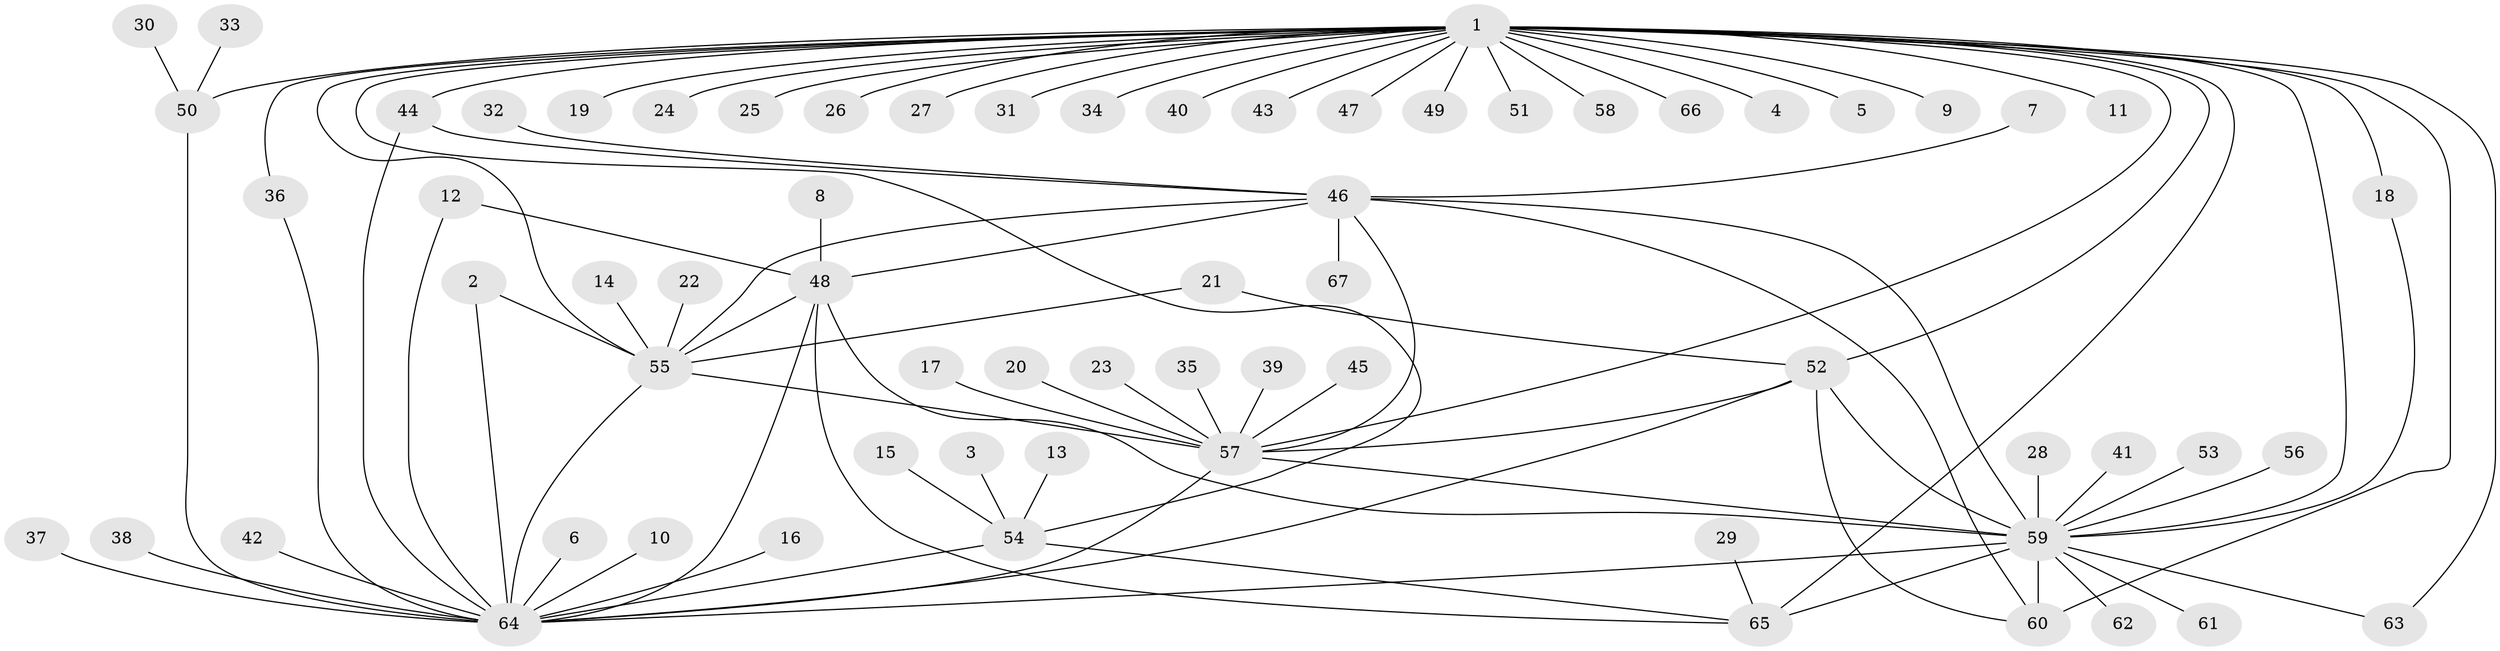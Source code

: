 // original degree distribution, {1: 0.5488721804511278, 43: 0.007518796992481203, 8: 0.015037593984962405, 5: 0.06015037593984962, 14: 0.007518796992481203, 3: 0.06015037593984962, 6: 0.022556390977443608, 20: 0.007518796992481203, 7: 0.015037593984962405, 2: 0.21804511278195488, 16: 0.007518796992481203, 10: 0.007518796992481203, 4: 0.022556390977443608}
// Generated by graph-tools (version 1.1) at 2025/26/03/09/25 03:26:01]
// undirected, 67 vertices, 94 edges
graph export_dot {
graph [start="1"]
  node [color=gray90,style=filled];
  1;
  2;
  3;
  4;
  5;
  6;
  7;
  8;
  9;
  10;
  11;
  12;
  13;
  14;
  15;
  16;
  17;
  18;
  19;
  20;
  21;
  22;
  23;
  24;
  25;
  26;
  27;
  28;
  29;
  30;
  31;
  32;
  33;
  34;
  35;
  36;
  37;
  38;
  39;
  40;
  41;
  42;
  43;
  44;
  45;
  46;
  47;
  48;
  49;
  50;
  51;
  52;
  53;
  54;
  55;
  56;
  57;
  58;
  59;
  60;
  61;
  62;
  63;
  64;
  65;
  66;
  67;
  1 -- 4 [weight=1.0];
  1 -- 5 [weight=1.0];
  1 -- 9 [weight=1.0];
  1 -- 11 [weight=1.0];
  1 -- 18 [weight=1.0];
  1 -- 19 [weight=1.0];
  1 -- 24 [weight=1.0];
  1 -- 25 [weight=1.0];
  1 -- 26 [weight=1.0];
  1 -- 27 [weight=1.0];
  1 -- 31 [weight=1.0];
  1 -- 34 [weight=1.0];
  1 -- 36 [weight=1.0];
  1 -- 40 [weight=1.0];
  1 -- 43 [weight=1.0];
  1 -- 44 [weight=1.0];
  1 -- 47 [weight=1.0];
  1 -- 49 [weight=1.0];
  1 -- 50 [weight=2.0];
  1 -- 51 [weight=1.0];
  1 -- 52 [weight=1.0];
  1 -- 54 [weight=1.0];
  1 -- 55 [weight=2.0];
  1 -- 57 [weight=2.0];
  1 -- 58 [weight=1.0];
  1 -- 59 [weight=1.0];
  1 -- 60 [weight=4.0];
  1 -- 63 [weight=1.0];
  1 -- 65 [weight=1.0];
  1 -- 66 [weight=1.0];
  2 -- 55 [weight=1.0];
  2 -- 64 [weight=1.0];
  3 -- 54 [weight=1.0];
  6 -- 64 [weight=1.0];
  7 -- 46 [weight=1.0];
  8 -- 48 [weight=1.0];
  10 -- 64 [weight=1.0];
  12 -- 48 [weight=1.0];
  12 -- 64 [weight=1.0];
  13 -- 54 [weight=1.0];
  14 -- 55 [weight=1.0];
  15 -- 54 [weight=1.0];
  16 -- 64 [weight=1.0];
  17 -- 57 [weight=1.0];
  18 -- 59 [weight=1.0];
  20 -- 57 [weight=1.0];
  21 -- 52 [weight=1.0];
  21 -- 55 [weight=1.0];
  22 -- 55 [weight=1.0];
  23 -- 57 [weight=1.0];
  28 -- 59 [weight=1.0];
  29 -- 65 [weight=1.0];
  30 -- 50 [weight=1.0];
  32 -- 46 [weight=1.0];
  33 -- 50 [weight=1.0];
  35 -- 57 [weight=1.0];
  36 -- 64 [weight=1.0];
  37 -- 64 [weight=1.0];
  38 -- 64 [weight=1.0];
  39 -- 57 [weight=1.0];
  41 -- 59 [weight=1.0];
  42 -- 64 [weight=1.0];
  44 -- 46 [weight=1.0];
  44 -- 64 [weight=1.0];
  45 -- 57 [weight=1.0];
  46 -- 48 [weight=1.0];
  46 -- 55 [weight=2.0];
  46 -- 57 [weight=1.0];
  46 -- 59 [weight=2.0];
  46 -- 60 [weight=1.0];
  46 -- 67 [weight=1.0];
  48 -- 55 [weight=1.0];
  48 -- 59 [weight=1.0];
  48 -- 64 [weight=2.0];
  48 -- 65 [weight=1.0];
  50 -- 64 [weight=1.0];
  52 -- 57 [weight=1.0];
  52 -- 59 [weight=1.0];
  52 -- 60 [weight=1.0];
  52 -- 64 [weight=1.0];
  53 -- 59 [weight=1.0];
  54 -- 64 [weight=1.0];
  54 -- 65 [weight=1.0];
  55 -- 57 [weight=2.0];
  55 -- 64 [weight=2.0];
  56 -- 59 [weight=1.0];
  57 -- 59 [weight=1.0];
  57 -- 64 [weight=1.0];
  59 -- 60 [weight=1.0];
  59 -- 61 [weight=1.0];
  59 -- 62 [weight=1.0];
  59 -- 63 [weight=1.0];
  59 -- 64 [weight=1.0];
  59 -- 65 [weight=2.0];
}
